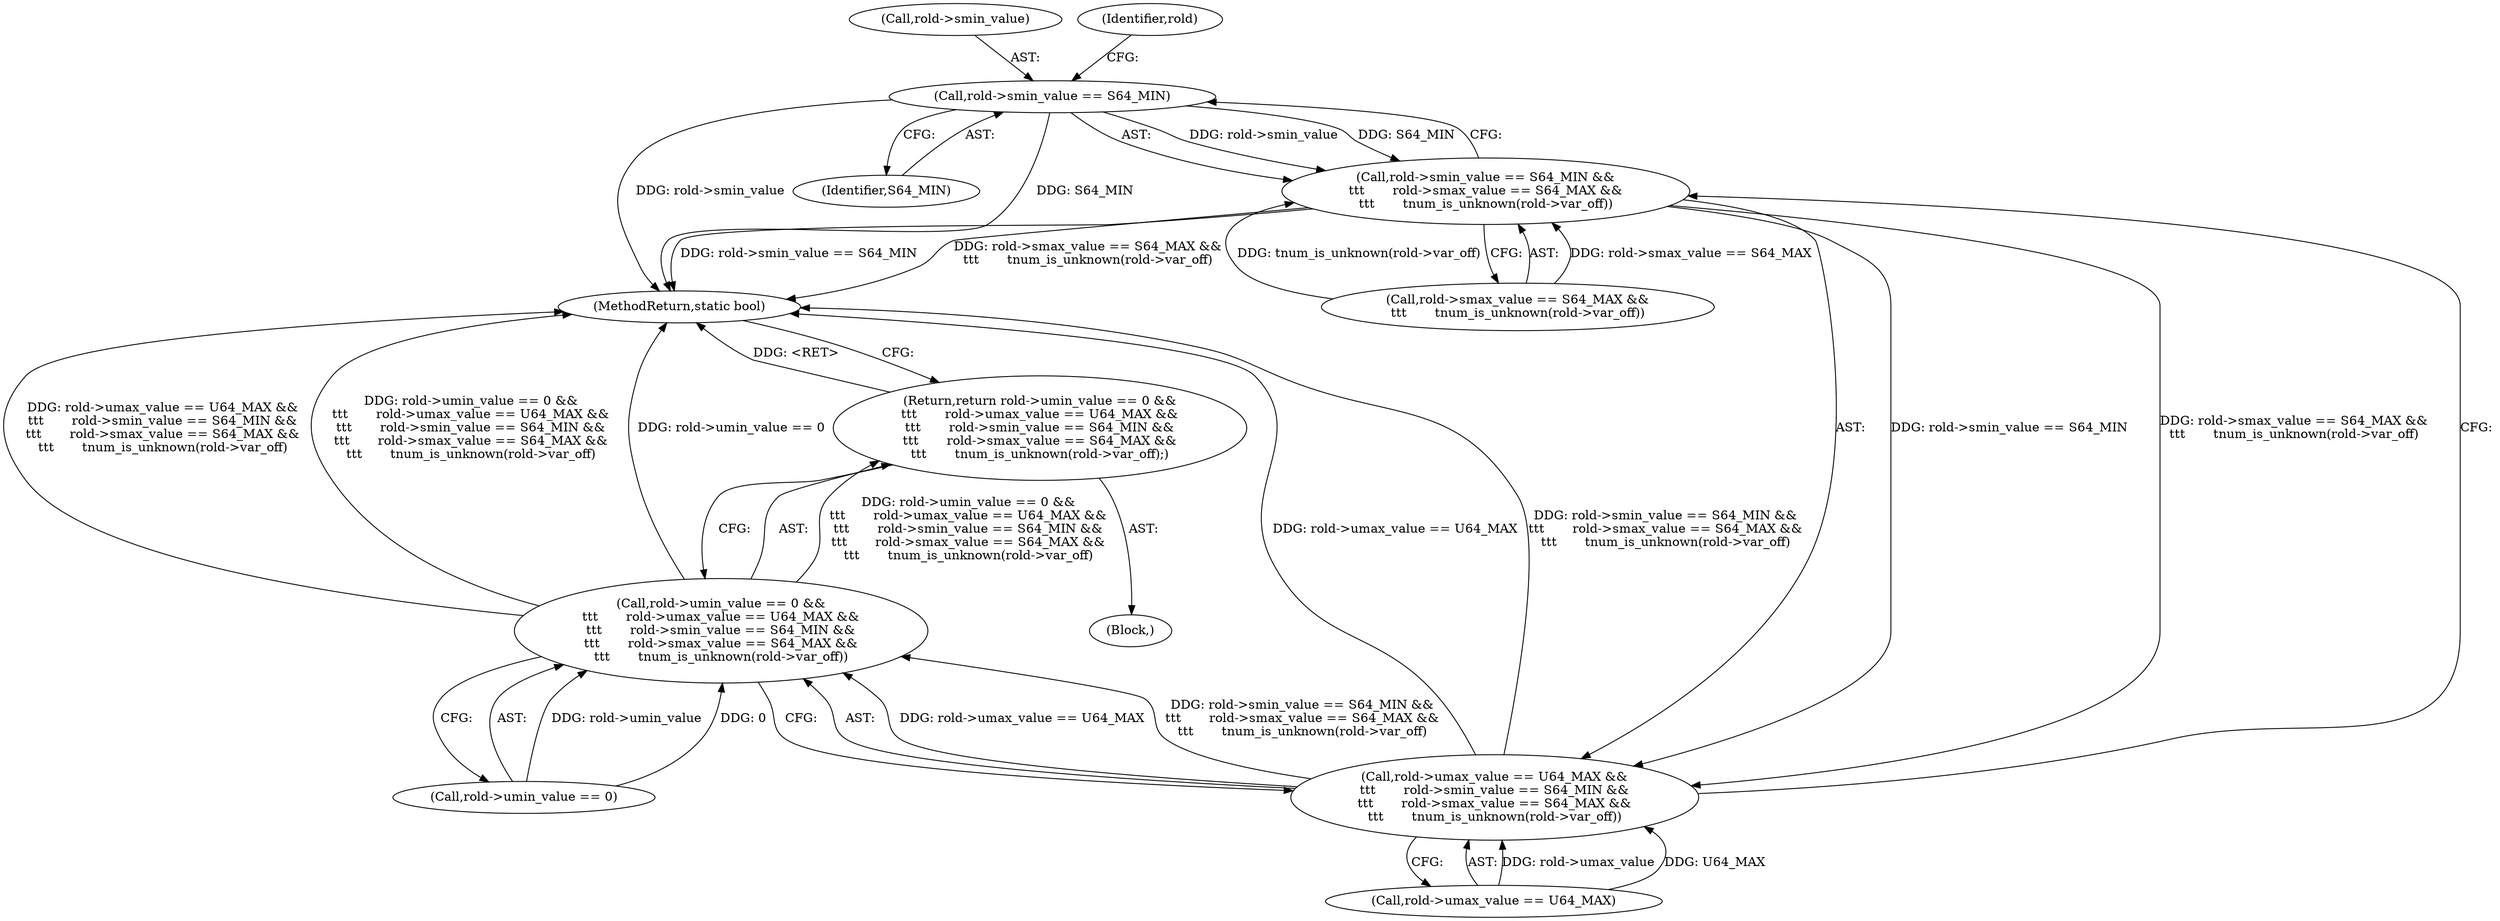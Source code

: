 digraph "1_linux_179d1c5602997fef5a940c6ddcf31212cbfebd14@del" {
"1000187" [label="(Call,rold->smin_value == S64_MIN)"];
"1000186" [label="(Call,rold->smin_value == S64_MIN &&\n\t\t\t       rold->smax_value == S64_MAX &&\n\t\t\t       tnum_is_unknown(rold->var_off))"];
"1000180" [label="(Call,rold->umax_value == U64_MAX &&\n\t\t\t       rold->smin_value == S64_MIN &&\n\t\t\t       rold->smax_value == S64_MAX &&\n\t\t\t       tnum_is_unknown(rold->var_off))"];
"1000174" [label="(Call,rold->umin_value == 0 &&\n\t\t\t       rold->umax_value == U64_MAX &&\n\t\t\t       rold->smin_value == S64_MIN &&\n\t\t\t       rold->smax_value == S64_MAX &&\n\t\t\t       tnum_is_unknown(rold->var_off))"];
"1000173" [label="(Return,return rold->umin_value == 0 &&\n\t\t\t       rold->umax_value == U64_MAX &&\n\t\t\t       rold->smin_value == S64_MIN &&\n\t\t\t       rold->smax_value == S64_MAX &&\n\t\t\t       tnum_is_unknown(rold->var_off);)"];
"1000188" [label="(Call,rold->smin_value)"];
"1000187" [label="(Call,rold->smin_value == S64_MIN)"];
"1000181" [label="(Call,rold->umax_value == U64_MAX)"];
"1000186" [label="(Call,rold->smin_value == S64_MIN &&\n\t\t\t       rold->smax_value == S64_MAX &&\n\t\t\t       tnum_is_unknown(rold->var_off))"];
"1000173" [label="(Return,return rold->umin_value == 0 &&\n\t\t\t       rold->umax_value == U64_MAX &&\n\t\t\t       rold->smin_value == S64_MIN &&\n\t\t\t       rold->smax_value == S64_MAX &&\n\t\t\t       tnum_is_unknown(rold->var_off);)"];
"1000175" [label="(Call,rold->umin_value == 0)"];
"1000195" [label="(Identifier,rold)"];
"1000191" [label="(Identifier,S64_MIN)"];
"1000192" [label="(Call,rold->smax_value == S64_MAX &&\n\t\t\t       tnum_is_unknown(rold->var_off))"];
"1000180" [label="(Call,rold->umax_value == U64_MAX &&\n\t\t\t       rold->smin_value == S64_MIN &&\n\t\t\t       rold->smax_value == S64_MAX &&\n\t\t\t       tnum_is_unknown(rold->var_off))"];
"1000307" [label="(MethodReturn,static bool)"];
"1000172" [label="(Block,)"];
"1000174" [label="(Call,rold->umin_value == 0 &&\n\t\t\t       rold->umax_value == U64_MAX &&\n\t\t\t       rold->smin_value == S64_MIN &&\n\t\t\t       rold->smax_value == S64_MAX &&\n\t\t\t       tnum_is_unknown(rold->var_off))"];
"1000187" -> "1000186"  [label="AST: "];
"1000187" -> "1000191"  [label="CFG: "];
"1000188" -> "1000187"  [label="AST: "];
"1000191" -> "1000187"  [label="AST: "];
"1000195" -> "1000187"  [label="CFG: "];
"1000186" -> "1000187"  [label="CFG: "];
"1000187" -> "1000307"  [label="DDG: rold->smin_value"];
"1000187" -> "1000307"  [label="DDG: S64_MIN"];
"1000187" -> "1000186"  [label="DDG: rold->smin_value"];
"1000187" -> "1000186"  [label="DDG: S64_MIN"];
"1000186" -> "1000180"  [label="AST: "];
"1000186" -> "1000192"  [label="CFG: "];
"1000192" -> "1000186"  [label="AST: "];
"1000180" -> "1000186"  [label="CFG: "];
"1000186" -> "1000307"  [label="DDG: rold->smin_value == S64_MIN"];
"1000186" -> "1000307"  [label="DDG: rold->smax_value == S64_MAX &&\n\t\t\t       tnum_is_unknown(rold->var_off)"];
"1000186" -> "1000180"  [label="DDG: rold->smin_value == S64_MIN"];
"1000186" -> "1000180"  [label="DDG: rold->smax_value == S64_MAX &&\n\t\t\t       tnum_is_unknown(rold->var_off)"];
"1000192" -> "1000186"  [label="DDG: rold->smax_value == S64_MAX"];
"1000192" -> "1000186"  [label="DDG: tnum_is_unknown(rold->var_off)"];
"1000180" -> "1000174"  [label="AST: "];
"1000180" -> "1000181"  [label="CFG: "];
"1000181" -> "1000180"  [label="AST: "];
"1000174" -> "1000180"  [label="CFG: "];
"1000180" -> "1000307"  [label="DDG: rold->umax_value == U64_MAX"];
"1000180" -> "1000307"  [label="DDG: rold->smin_value == S64_MIN &&\n\t\t\t       rold->smax_value == S64_MAX &&\n\t\t\t       tnum_is_unknown(rold->var_off)"];
"1000180" -> "1000174"  [label="DDG: rold->umax_value == U64_MAX"];
"1000180" -> "1000174"  [label="DDG: rold->smin_value == S64_MIN &&\n\t\t\t       rold->smax_value == S64_MAX &&\n\t\t\t       tnum_is_unknown(rold->var_off)"];
"1000181" -> "1000180"  [label="DDG: rold->umax_value"];
"1000181" -> "1000180"  [label="DDG: U64_MAX"];
"1000174" -> "1000173"  [label="AST: "];
"1000174" -> "1000175"  [label="CFG: "];
"1000175" -> "1000174"  [label="AST: "];
"1000173" -> "1000174"  [label="CFG: "];
"1000174" -> "1000307"  [label="DDG: rold->umax_value == U64_MAX &&\n\t\t\t       rold->smin_value == S64_MIN &&\n\t\t\t       rold->smax_value == S64_MAX &&\n\t\t\t       tnum_is_unknown(rold->var_off)"];
"1000174" -> "1000307"  [label="DDG: rold->umin_value == 0 &&\n\t\t\t       rold->umax_value == U64_MAX &&\n\t\t\t       rold->smin_value == S64_MIN &&\n\t\t\t       rold->smax_value == S64_MAX &&\n\t\t\t       tnum_is_unknown(rold->var_off)"];
"1000174" -> "1000307"  [label="DDG: rold->umin_value == 0"];
"1000174" -> "1000173"  [label="DDG: rold->umin_value == 0 &&\n\t\t\t       rold->umax_value == U64_MAX &&\n\t\t\t       rold->smin_value == S64_MIN &&\n\t\t\t       rold->smax_value == S64_MAX &&\n\t\t\t       tnum_is_unknown(rold->var_off)"];
"1000175" -> "1000174"  [label="DDG: rold->umin_value"];
"1000175" -> "1000174"  [label="DDG: 0"];
"1000173" -> "1000172"  [label="AST: "];
"1000307" -> "1000173"  [label="CFG: "];
"1000173" -> "1000307"  [label="DDG: <RET>"];
}
